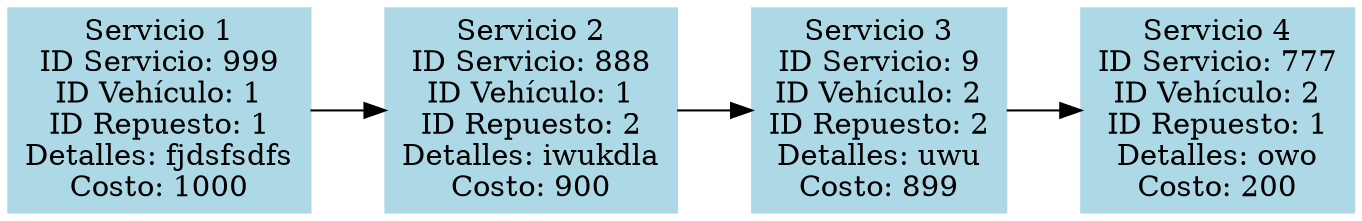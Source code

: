 digraph G {
    rankdir=LR;
    node [shape=box, style=filled, color=lightblue];
    servicio1 [label="Servicio 1\nID Servicio: 999\nID Vehículo: 1\nID Repuesto: 1\nDetalles: fjdsfsdfs\nCosto: 1000"];
    servicio1 -> servicio2;
    servicio2 [label="Servicio 2\nID Servicio: 888\nID Vehículo: 1\nID Repuesto: 2\nDetalles: iwukdla\nCosto: 900"];
    servicio2 -> servicio3;
    servicio3 [label="Servicio 3\nID Servicio: 9\nID Vehículo: 2\nID Repuesto: 2\nDetalles: uwu\nCosto: 899"];
    servicio3 -> servicio4;
    servicio4 [label="Servicio 4\nID Servicio: 777\nID Vehículo: 2\nID Repuesto: 1\nDetalles: owo\nCosto: 200"];
}
